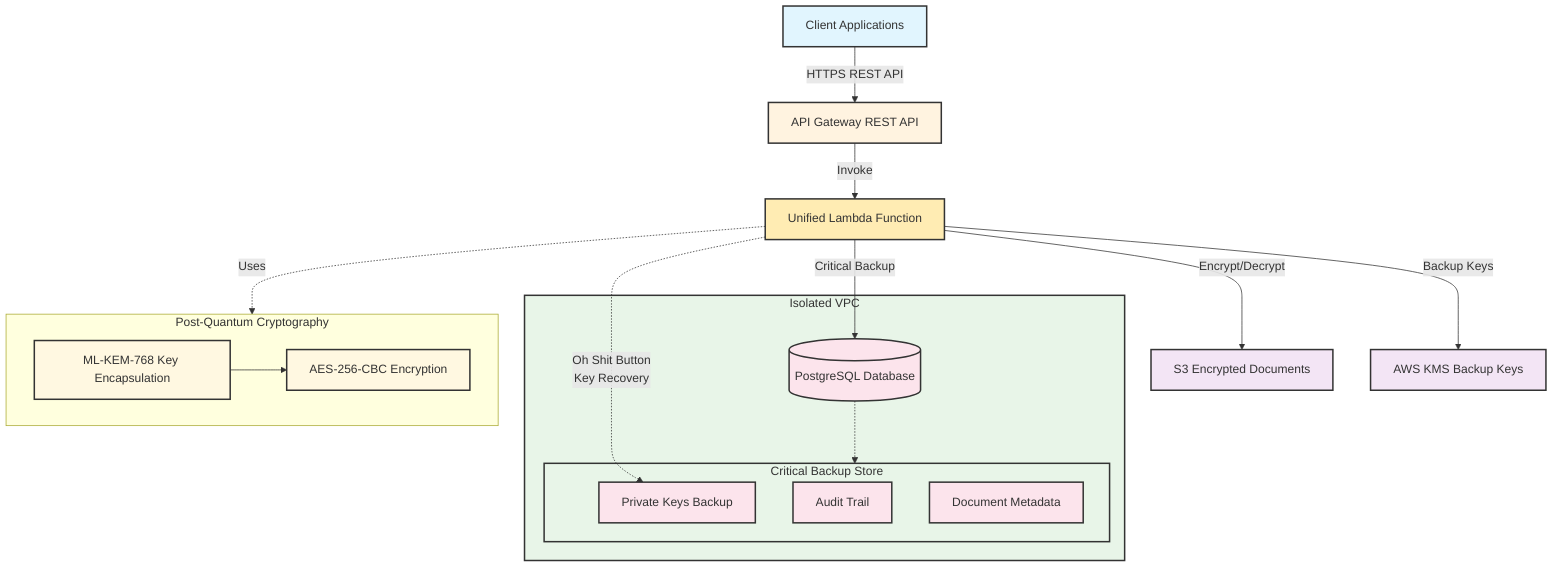 graph TB
    %% Define node styles
    classDef userClass fill:#e1f5fe,stroke:#333,stroke-width:2px
    classDef apiClass fill:#fff3e0,stroke:#333,stroke-width:2px
    classDef lambdaClass fill:#ffecb3,stroke:#333,stroke-width:2px
    classDef storageClass fill:#f3e5f5,stroke:#333,stroke-width:2px
    classDef dbClass fill:#fce4ec,stroke:#333,stroke-width:2px
    classDef algorithmClass fill:#fff8e1,stroke:#333,stroke-width:2px
    classDef vpcClass fill:#e8f5e8,stroke:#333,stroke-width:2px

    %% External Components
    User[Client Applications]

    %% API Layer
    API[API Gateway REST API]

    %% Core Processing
    Lambda[Unified Lambda Function]

    %% Storage Layer
    S3[S3 Encrypted Documents]
    KMS[AWS KMS Backup Keys]

    %% Isolated Database (The "Oh Shit Button")
    subgraph VPC [Isolated VPC]
        DB[(PostgreSQL Database)]
        subgraph DBTables [Critical Backup Store]
            Keys[Private Keys Backup]
            Logs[Audit Trail]
            Metadata[Document Metadata]
        end
    end

    %% Crypto Implementation
    subgraph Crypto [Post-Quantum Cryptography]
        Kyber[ML-KEM-768 Key Encapsulation]
        AES[AES-256-CBC Encryption]
        Kyber --> AES
    end

    %% Main Flow
    User -->|HTTPS REST API| API
    API -->|Invoke| Lambda
    Lambda -->|Encrypt/Decrypt| S3
    Lambda -->|Backup Keys| KMS
    Lambda -->|Critical Backup| DB
    Lambda -.->|Uses| Crypto

    %% Database Relations
    DB -.-> DBTables

    %% Disaster Recovery Flow
    Lambda -.->|"Oh Shit Button"<br/>Key Recovery| Keys

    %% Apply styles
    class User userClass
    class API apiClass
    class Lambda lambdaClass
    class S3,KMS storageClass
    class DB,Keys,Logs,Metadata dbClass
    class Kyber,AES algorithmClass
    class VPC,DBTables vpcClass